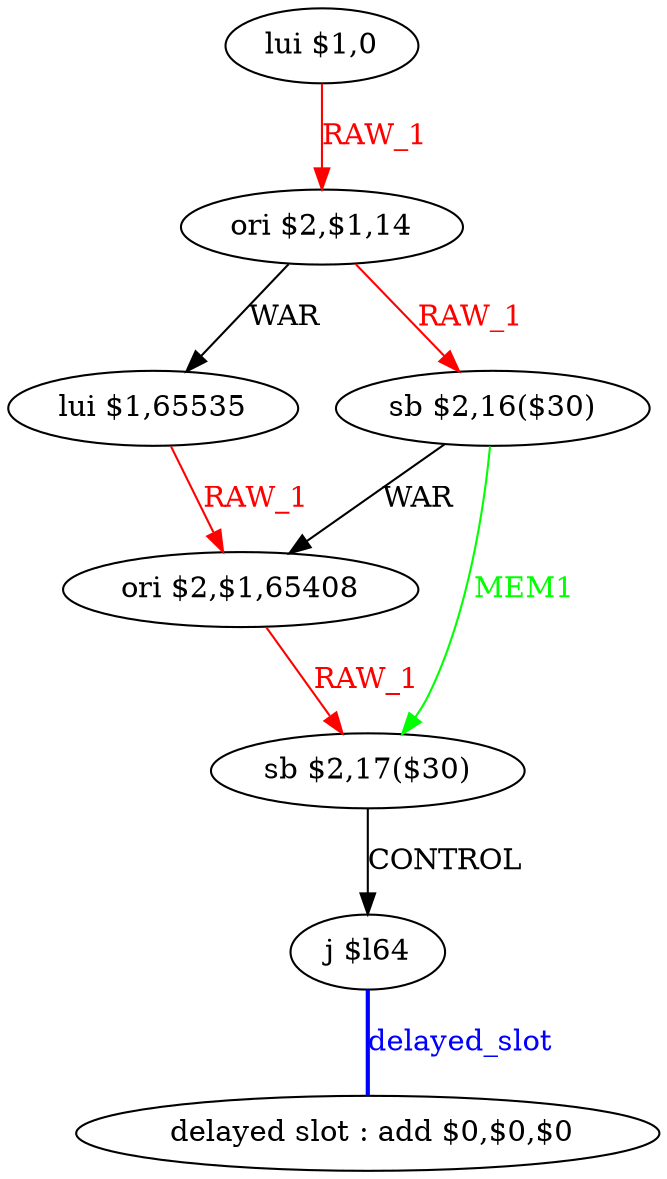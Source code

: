 digraph G1 {
node [shape = ellipse];
i7 [label = " delayed slot : add $0,$0,$0"] ;
i6 ->  i7 [style = bold, dir= none, fontcolor = blue, color = blue, label= "delayed_slot"];
i6 [label = "j $l64"] ;
i0 [label = "lui $1,0"] ;
i0 ->  i1 [color = red, fontcolor = red, label= "RAW_1"];
i1 [label = "ori $2,$1,14"] ;
i1 ->  i3 [label= "WAR"];
i1 ->  i2 [color = red, fontcolor = red, label= "RAW_1"];
i3 [label = "lui $1,65535"] ;
i3 ->  i4 [color = red, fontcolor = red, label= "RAW_1"];
i4 [label = "ori $2,$1,65408"] ;
i4 ->  i5 [color = red, fontcolor = red, label= "RAW_1"];
i5 [label = "sb $2,17($30)"] ;
i5 ->  i6 [label= "CONTROL"];
i2 [label = "sb $2,16($30)"] ;
i2 ->  i5 [color = green, fontcolor = green, label= "MEM1"];
i2 ->  i4 [label= "WAR"];
}
